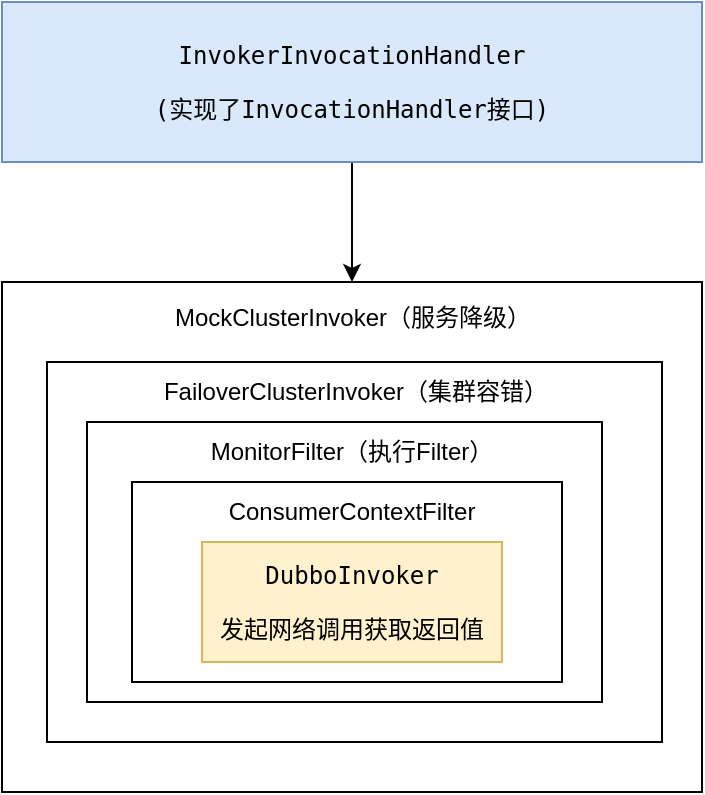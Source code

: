 <mxfile version="15.8.4" type="device"><diagram id="t3v5CclLZarL1PHFsFiK" name="第 1 页"><mxGraphModel dx="946" dy="625" grid="1" gridSize="10" guides="1" tooltips="1" connect="1" arrows="1" fold="1" page="1" pageScale="1" pageWidth="827" pageHeight="1169" math="0" shadow="0"><root><mxCell id="0"/><mxCell id="1" parent="0"/><mxCell id="15PRcOBl1a8nP8Qr-Q5w-8" value="" style="rounded=0;whiteSpace=wrap;html=1;" vertex="1" parent="1"><mxGeometry x="100" y="140" width="350" height="255" as="geometry"/></mxCell><mxCell id="15PRcOBl1a8nP8Qr-Q5w-6" value="" style="rounded=0;whiteSpace=wrap;html=1;" vertex="1" parent="1"><mxGeometry x="122.5" y="180" width="307.5" height="190" as="geometry"/></mxCell><mxCell id="15PRcOBl1a8nP8Qr-Q5w-5" value="" style="rounded=0;whiteSpace=wrap;html=1;" vertex="1" parent="1"><mxGeometry x="142.5" y="210" width="257.5" height="140" as="geometry"/></mxCell><mxCell id="15PRcOBl1a8nP8Qr-Q5w-2" value="" style="rounded=0;whiteSpace=wrap;html=1;" vertex="1" parent="1"><mxGeometry x="165" y="240" width="215" height="100" as="geometry"/></mxCell><mxCell id="15PRcOBl1a8nP8Qr-Q5w-1" value="&lt;pre&gt;DubboInvoker&lt;/pre&gt;&lt;pre&gt;发起网络调用获取返回值&lt;/pre&gt;" style="rounded=0;whiteSpace=wrap;html=1;fillColor=#fff2cc;strokeColor=#d6b656;" vertex="1" parent="1"><mxGeometry x="200" y="270" width="150" height="60" as="geometry"/></mxCell><mxCell id="15PRcOBl1a8nP8Qr-Q5w-3" value="&lt;pre&gt;&lt;font face=&quot;Helvetica&quot;&gt;ConsumerContextFilter&lt;/font&gt;&lt;/pre&gt;" style="text;html=1;strokeColor=none;fillColor=none;align=center;verticalAlign=middle;whiteSpace=wrap;rounded=0;" vertex="1" parent="1"><mxGeometry x="245" y="240" width="60" height="30" as="geometry"/></mxCell><mxCell id="15PRcOBl1a8nP8Qr-Q5w-4" value="&lt;pre&gt;&lt;font face=&quot;Helvetica&quot;&gt;MonitorFilter（执行Filter）&lt;/font&gt;&lt;/pre&gt;" style="text;html=1;strokeColor=none;fillColor=none;align=center;verticalAlign=middle;whiteSpace=wrap;rounded=0;" vertex="1" parent="1"><mxGeometry x="245" y="210" width="60" height="30" as="geometry"/></mxCell><mxCell id="15PRcOBl1a8nP8Qr-Q5w-7" value="FailoverClusterInvoker（集群容错）" style="text;html=1;strokeColor=none;fillColor=none;align=center;verticalAlign=middle;whiteSpace=wrap;rounded=0;" vertex="1" parent="1"><mxGeometry x="172.5" y="180" width="207.5" height="30" as="geometry"/></mxCell><mxCell id="15PRcOBl1a8nP8Qr-Q5w-9" value="MockClusterInvoker（&lt;span&gt;服务降级）&lt;/span&gt;" style="text;html=1;strokeColor=none;fillColor=none;align=center;verticalAlign=middle;whiteSpace=wrap;rounded=0;" vertex="1" parent="1"><mxGeometry x="181.5" y="143" width="187" height="30" as="geometry"/></mxCell><mxCell id="15PRcOBl1a8nP8Qr-Q5w-14" style="edgeStyle=orthogonalEdgeStyle;rounded=0;orthogonalLoop=1;jettySize=auto;html=1;exitX=0.5;exitY=1;exitDx=0;exitDy=0;entryX=0.5;entryY=0;entryDx=0;entryDy=0;fontFamily=Helvetica;" edge="1" parent="1" source="15PRcOBl1a8nP8Qr-Q5w-10" target="15PRcOBl1a8nP8Qr-Q5w-8"><mxGeometry relative="1" as="geometry"/></mxCell><mxCell id="15PRcOBl1a8nP8Qr-Q5w-10" value="&lt;pre&gt;InvokerInvocationHandler&lt;/pre&gt;&lt;pre&gt;(实现了InvocationHandler接口)&lt;/pre&gt;" style="rounded=0;whiteSpace=wrap;html=1;fillColor=#dae8fc;strokeColor=#6c8ebf;" vertex="1" parent="1"><mxGeometry x="100" width="350" height="80" as="geometry"/></mxCell></root></mxGraphModel></diagram></mxfile>
